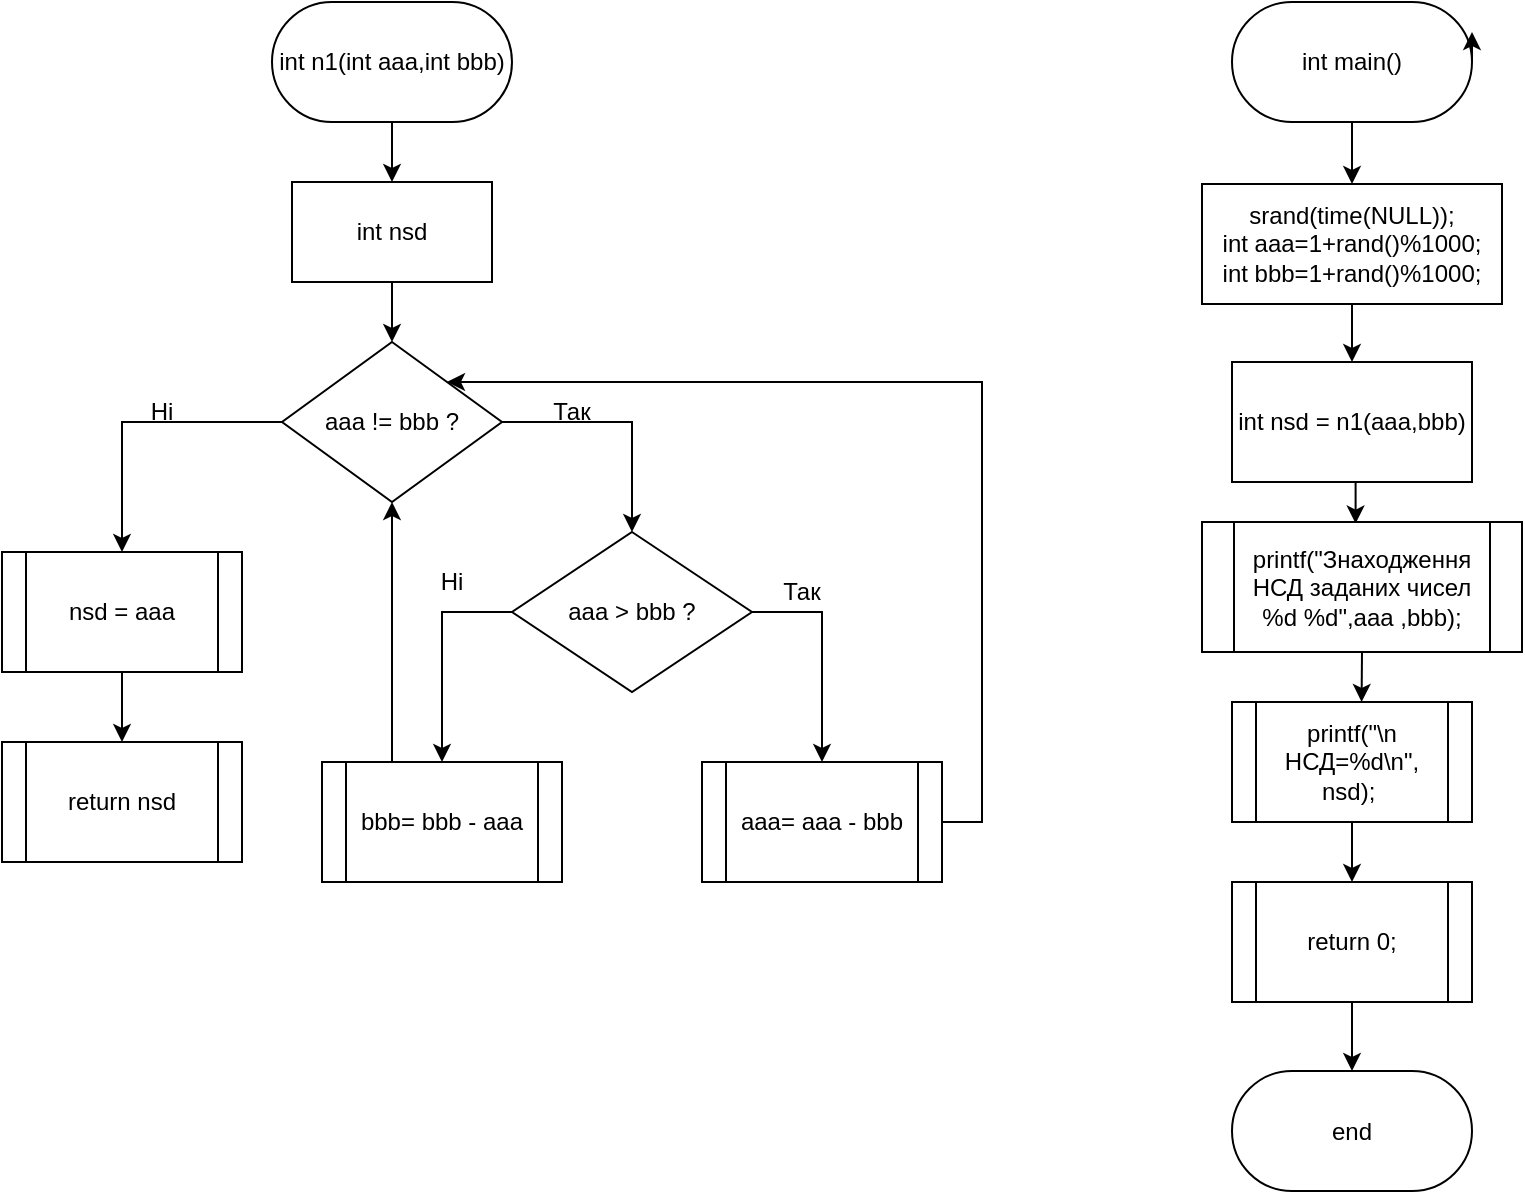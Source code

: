 <mxfile version="20.6.0" type="device"><diagram id="C5RBs43oDa-KdzZeNtuy" name="Page-1"><mxGraphModel dx="1029" dy="551" grid="1" gridSize="10" guides="1" tooltips="1" connect="1" arrows="1" fold="1" page="1" pageScale="1" pageWidth="827" pageHeight="1169" math="0" shadow="0"><root><mxCell id="WIyWlLk6GJQsqaUBKTNV-0"/><mxCell id="WIyWlLk6GJQsqaUBKTNV-1" parent="WIyWlLk6GJQsqaUBKTNV-0"/><mxCell id="TmQkuuh6DjhPKArU-CyP-12" style="edgeStyle=orthogonalEdgeStyle;rounded=0;orthogonalLoop=1;jettySize=auto;html=1;exitX=0.5;exitY=1;exitDx=0;exitDy=0;entryX=0.5;entryY=0;entryDx=0;entryDy=0;" edge="1" parent="WIyWlLk6GJQsqaUBKTNV-1" source="TmQkuuh6DjhPKArU-CyP-1" target="TmQkuuh6DjhPKArU-CyP-2"><mxGeometry relative="1" as="geometry"/></mxCell><mxCell id="TmQkuuh6DjhPKArU-CyP-1" value="int n1(int aaa,int bbb)" style="rounded=1;whiteSpace=wrap;html=1;arcSize=50;" vertex="1" parent="WIyWlLk6GJQsqaUBKTNV-1"><mxGeometry x="145" y="20" width="120" height="60" as="geometry"/></mxCell><mxCell id="TmQkuuh6DjhPKArU-CyP-13" style="edgeStyle=orthogonalEdgeStyle;rounded=0;orthogonalLoop=1;jettySize=auto;html=1;exitX=0.5;exitY=1;exitDx=0;exitDy=0;entryX=0.5;entryY=0;entryDx=0;entryDy=0;" edge="1" parent="WIyWlLk6GJQsqaUBKTNV-1" source="TmQkuuh6DjhPKArU-CyP-2" target="TmQkuuh6DjhPKArU-CyP-3"><mxGeometry relative="1" as="geometry"/></mxCell><mxCell id="TmQkuuh6DjhPKArU-CyP-2" value="int nsd" style="rounded=0;whiteSpace=wrap;html=1;" vertex="1" parent="WIyWlLk6GJQsqaUBKTNV-1"><mxGeometry x="155" y="110" width="100" height="50" as="geometry"/></mxCell><mxCell id="TmQkuuh6DjhPKArU-CyP-16" style="edgeStyle=orthogonalEdgeStyle;rounded=0;orthogonalLoop=1;jettySize=auto;html=1;entryX=0.5;entryY=0;entryDx=0;entryDy=0;" edge="1" parent="WIyWlLk6GJQsqaUBKTNV-1" source="TmQkuuh6DjhPKArU-CyP-3" target="TmQkuuh6DjhPKArU-CyP-7"><mxGeometry relative="1" as="geometry"/></mxCell><mxCell id="TmQkuuh6DjhPKArU-CyP-17" style="edgeStyle=orthogonalEdgeStyle;rounded=0;orthogonalLoop=1;jettySize=auto;html=1;entryX=0.5;entryY=0;entryDx=0;entryDy=0;" edge="1" parent="WIyWlLk6GJQsqaUBKTNV-1" source="TmQkuuh6DjhPKArU-CyP-3" target="TmQkuuh6DjhPKArU-CyP-6"><mxGeometry relative="1" as="geometry"/></mxCell><mxCell id="TmQkuuh6DjhPKArU-CyP-3" value="aaa != bbb ?" style="rhombus;whiteSpace=wrap;html=1;" vertex="1" parent="WIyWlLk6GJQsqaUBKTNV-1"><mxGeometry x="150" y="190" width="110" height="80" as="geometry"/></mxCell><mxCell id="TmQkuuh6DjhPKArU-CyP-18" style="edgeStyle=orthogonalEdgeStyle;rounded=0;orthogonalLoop=1;jettySize=auto;html=1;exitX=1;exitY=0.5;exitDx=0;exitDy=0;entryX=0.5;entryY=0;entryDx=0;entryDy=0;" edge="1" parent="WIyWlLk6GJQsqaUBKTNV-1" source="TmQkuuh6DjhPKArU-CyP-6" target="TmQkuuh6DjhPKArU-CyP-11"><mxGeometry relative="1" as="geometry"/></mxCell><mxCell id="TmQkuuh6DjhPKArU-CyP-19" style="edgeStyle=orthogonalEdgeStyle;rounded=0;orthogonalLoop=1;jettySize=auto;html=1;exitX=0;exitY=0.5;exitDx=0;exitDy=0;entryX=0.5;entryY=0;entryDx=0;entryDy=0;" edge="1" parent="WIyWlLk6GJQsqaUBKTNV-1" source="TmQkuuh6DjhPKArU-CyP-6" target="TmQkuuh6DjhPKArU-CyP-10"><mxGeometry relative="1" as="geometry"/></mxCell><mxCell id="TmQkuuh6DjhPKArU-CyP-6" value="aaa &amp;gt; bbb ?" style="rhombus;whiteSpace=wrap;html=1;" vertex="1" parent="WIyWlLk6GJQsqaUBKTNV-1"><mxGeometry x="265" y="285" width="120" height="80" as="geometry"/></mxCell><mxCell id="TmQkuuh6DjhPKArU-CyP-22" style="edgeStyle=orthogonalEdgeStyle;rounded=0;orthogonalLoop=1;jettySize=auto;html=1;exitX=0.5;exitY=1;exitDx=0;exitDy=0;entryX=0.5;entryY=0;entryDx=0;entryDy=0;" edge="1" parent="WIyWlLk6GJQsqaUBKTNV-1" source="TmQkuuh6DjhPKArU-CyP-7" target="TmQkuuh6DjhPKArU-CyP-9"><mxGeometry relative="1" as="geometry"/></mxCell><mxCell id="TmQkuuh6DjhPKArU-CyP-7" value="nsd = aaa" style="shape=process;whiteSpace=wrap;html=1;backgroundOutline=1;" vertex="1" parent="WIyWlLk6GJQsqaUBKTNV-1"><mxGeometry x="10" y="295" width="120" height="60" as="geometry"/></mxCell><mxCell id="TmQkuuh6DjhPKArU-CyP-9" value="return nsd" style="shape=process;whiteSpace=wrap;html=1;backgroundOutline=1;" vertex="1" parent="WIyWlLk6GJQsqaUBKTNV-1"><mxGeometry x="10" y="390" width="120" height="60" as="geometry"/></mxCell><mxCell id="TmQkuuh6DjhPKArU-CyP-24" style="edgeStyle=orthogonalEdgeStyle;rounded=0;orthogonalLoop=1;jettySize=auto;html=1;exitX=0.25;exitY=0;exitDx=0;exitDy=0;entryX=0.5;entryY=1;entryDx=0;entryDy=0;" edge="1" parent="WIyWlLk6GJQsqaUBKTNV-1" source="TmQkuuh6DjhPKArU-CyP-10" target="TmQkuuh6DjhPKArU-CyP-3"><mxGeometry relative="1" as="geometry"><Array as="points"><mxPoint x="205" y="400"/></Array></mxGeometry></mxCell><mxCell id="TmQkuuh6DjhPKArU-CyP-10" value="bbb= bbb - aaa" style="shape=process;whiteSpace=wrap;html=1;backgroundOutline=1;" vertex="1" parent="WIyWlLk6GJQsqaUBKTNV-1"><mxGeometry x="170" y="400" width="120" height="60" as="geometry"/></mxCell><mxCell id="TmQkuuh6DjhPKArU-CyP-25" style="edgeStyle=orthogonalEdgeStyle;rounded=0;orthogonalLoop=1;jettySize=auto;html=1;exitX=1;exitY=0.5;exitDx=0;exitDy=0;entryX=1;entryY=0;entryDx=0;entryDy=0;" edge="1" parent="WIyWlLk6GJQsqaUBKTNV-1" source="TmQkuuh6DjhPKArU-CyP-11" target="TmQkuuh6DjhPKArU-CyP-3"><mxGeometry relative="1" as="geometry"><Array as="points"><mxPoint x="500" y="430"/><mxPoint x="500" y="210"/></Array></mxGeometry></mxCell><mxCell id="TmQkuuh6DjhPKArU-CyP-11" value="aaa= aaa - bbb" style="shape=process;whiteSpace=wrap;html=1;backgroundOutline=1;" vertex="1" parent="WIyWlLk6GJQsqaUBKTNV-1"><mxGeometry x="360" y="400" width="120" height="60" as="geometry"/></mxCell><mxCell id="TmQkuuh6DjhPKArU-CyP-26" value="Ні" style="text;html=1;strokeColor=none;fillColor=none;align=center;verticalAlign=middle;whiteSpace=wrap;rounded=0;" vertex="1" parent="WIyWlLk6GJQsqaUBKTNV-1"><mxGeometry x="60" y="210" width="60" height="30" as="geometry"/></mxCell><mxCell id="TmQkuuh6DjhPKArU-CyP-27" value="Так" style="text;html=1;strokeColor=none;fillColor=none;align=center;verticalAlign=middle;whiteSpace=wrap;rounded=0;" vertex="1" parent="WIyWlLk6GJQsqaUBKTNV-1"><mxGeometry x="265" y="210" width="60" height="30" as="geometry"/></mxCell><mxCell id="TmQkuuh6DjhPKArU-CyP-29" value="Ні" style="text;html=1;strokeColor=none;fillColor=none;align=center;verticalAlign=middle;whiteSpace=wrap;rounded=0;" vertex="1" parent="WIyWlLk6GJQsqaUBKTNV-1"><mxGeometry x="205" y="295" width="60" height="30" as="geometry"/></mxCell><mxCell id="TmQkuuh6DjhPKArU-CyP-31" value="Так" style="text;html=1;strokeColor=none;fillColor=none;align=center;verticalAlign=middle;whiteSpace=wrap;rounded=0;" vertex="1" parent="WIyWlLk6GJQsqaUBKTNV-1"><mxGeometry x="380" y="300" width="60" height="30" as="geometry"/></mxCell><mxCell id="TmQkuuh6DjhPKArU-CyP-40" style="edgeStyle=orthogonalEdgeStyle;rounded=0;orthogonalLoop=1;jettySize=auto;html=1;exitX=0.5;exitY=1;exitDx=0;exitDy=0;entryX=0.5;entryY=0;entryDx=0;entryDy=0;" edge="1" parent="WIyWlLk6GJQsqaUBKTNV-1" source="TmQkuuh6DjhPKArU-CyP-32" target="TmQkuuh6DjhPKArU-CyP-33"><mxGeometry relative="1" as="geometry"/></mxCell><mxCell id="TmQkuuh6DjhPKArU-CyP-32" value="int main()" style="rounded=1;whiteSpace=wrap;html=1;arcSize=50;" vertex="1" parent="WIyWlLk6GJQsqaUBKTNV-1"><mxGeometry x="625" y="20" width="120" height="60" as="geometry"/></mxCell><mxCell id="TmQkuuh6DjhPKArU-CyP-41" style="edgeStyle=orthogonalEdgeStyle;rounded=0;orthogonalLoop=1;jettySize=auto;html=1;exitX=0.5;exitY=1;exitDx=0;exitDy=0;entryX=0.5;entryY=0;entryDx=0;entryDy=0;" edge="1" parent="WIyWlLk6GJQsqaUBKTNV-1" source="TmQkuuh6DjhPKArU-CyP-33" target="TmQkuuh6DjhPKArU-CyP-34"><mxGeometry relative="1" as="geometry"/></mxCell><mxCell id="TmQkuuh6DjhPKArU-CyP-33" value="srand(time(NULL));&lt;br&gt;int aaa=1+rand()%1000;&lt;br&gt;int bbb=1+rand()%1000;" style="rounded=0;whiteSpace=wrap;html=1;" vertex="1" parent="WIyWlLk6GJQsqaUBKTNV-1"><mxGeometry x="610" y="111" width="150" height="60" as="geometry"/></mxCell><mxCell id="TmQkuuh6DjhPKArU-CyP-44" style="edgeStyle=orthogonalEdgeStyle;rounded=0;orthogonalLoop=1;jettySize=auto;html=1;exitX=0.5;exitY=1;exitDx=0;exitDy=0;entryX=0.48;entryY=0.012;entryDx=0;entryDy=0;entryPerimeter=0;" edge="1" parent="WIyWlLk6GJQsqaUBKTNV-1" source="TmQkuuh6DjhPKArU-CyP-34" target="TmQkuuh6DjhPKArU-CyP-36"><mxGeometry relative="1" as="geometry"/></mxCell><mxCell id="TmQkuuh6DjhPKArU-CyP-34" value="int nsd = n1(aaa,bbb)" style="rounded=0;whiteSpace=wrap;html=1;" vertex="1" parent="WIyWlLk6GJQsqaUBKTNV-1"><mxGeometry x="625" y="200" width="120" height="60" as="geometry"/></mxCell><mxCell id="TmQkuuh6DjhPKArU-CyP-35" style="edgeStyle=orthogonalEdgeStyle;rounded=0;orthogonalLoop=1;jettySize=auto;html=1;exitX=1;exitY=0.5;exitDx=0;exitDy=0;entryX=1;entryY=0.25;entryDx=0;entryDy=0;" edge="1" parent="WIyWlLk6GJQsqaUBKTNV-1" source="TmQkuuh6DjhPKArU-CyP-32" target="TmQkuuh6DjhPKArU-CyP-32"><mxGeometry relative="1" as="geometry"/></mxCell><mxCell id="TmQkuuh6DjhPKArU-CyP-46" style="edgeStyle=orthogonalEdgeStyle;rounded=0;orthogonalLoop=1;jettySize=auto;html=1;exitX=0.5;exitY=1;exitDx=0;exitDy=0;entryX=0.54;entryY=0;entryDx=0;entryDy=0;entryPerimeter=0;" edge="1" parent="WIyWlLk6GJQsqaUBKTNV-1" source="TmQkuuh6DjhPKArU-CyP-36" target="TmQkuuh6DjhPKArU-CyP-37"><mxGeometry relative="1" as="geometry"/></mxCell><mxCell id="TmQkuuh6DjhPKArU-CyP-36" value="printf(&quot;Знаходження НСД заданих чисел %d %d&quot;,aaa ,bbb);" style="shape=process;whiteSpace=wrap;html=1;backgroundOutline=1;" vertex="1" parent="WIyWlLk6GJQsqaUBKTNV-1"><mxGeometry x="610" y="280" width="160" height="65" as="geometry"/></mxCell><mxCell id="TmQkuuh6DjhPKArU-CyP-47" style="edgeStyle=orthogonalEdgeStyle;rounded=0;orthogonalLoop=1;jettySize=auto;html=1;exitX=0.5;exitY=1;exitDx=0;exitDy=0;entryX=0.5;entryY=0;entryDx=0;entryDy=0;" edge="1" parent="WIyWlLk6GJQsqaUBKTNV-1" source="TmQkuuh6DjhPKArU-CyP-37" target="TmQkuuh6DjhPKArU-CyP-38"><mxGeometry relative="1" as="geometry"/></mxCell><mxCell id="TmQkuuh6DjhPKArU-CyP-37" value="printf(&quot;\n НСД=%d\n&quot;, nsd);&amp;nbsp;" style="shape=process;whiteSpace=wrap;html=1;backgroundOutline=1;" vertex="1" parent="WIyWlLk6GJQsqaUBKTNV-1"><mxGeometry x="625" y="370" width="120" height="60" as="geometry"/></mxCell><mxCell id="TmQkuuh6DjhPKArU-CyP-49" style="edgeStyle=orthogonalEdgeStyle;rounded=0;orthogonalLoop=1;jettySize=auto;html=1;exitX=0.5;exitY=1;exitDx=0;exitDy=0;" edge="1" parent="WIyWlLk6GJQsqaUBKTNV-1" source="TmQkuuh6DjhPKArU-CyP-38"><mxGeometry relative="1" as="geometry"><mxPoint x="685" y="520" as="targetPoint"/></mxGeometry></mxCell><mxCell id="TmQkuuh6DjhPKArU-CyP-50" style="edgeStyle=orthogonalEdgeStyle;rounded=0;orthogonalLoop=1;jettySize=auto;html=1;exitX=0.5;exitY=1;exitDx=0;exitDy=0;entryX=0.5;entryY=0;entryDx=0;entryDy=0;" edge="1" parent="WIyWlLk6GJQsqaUBKTNV-1" source="TmQkuuh6DjhPKArU-CyP-38" target="TmQkuuh6DjhPKArU-CyP-39"><mxGeometry relative="1" as="geometry"/></mxCell><mxCell id="TmQkuuh6DjhPKArU-CyP-38" value="return 0;" style="shape=process;whiteSpace=wrap;html=1;backgroundOutline=1;" vertex="1" parent="WIyWlLk6GJQsqaUBKTNV-1"><mxGeometry x="625" y="460" width="120" height="60" as="geometry"/></mxCell><mxCell id="TmQkuuh6DjhPKArU-CyP-39" value="end" style="rounded=1;whiteSpace=wrap;html=1;arcSize=50;" vertex="1" parent="WIyWlLk6GJQsqaUBKTNV-1"><mxGeometry x="625" y="554.5" width="120" height="60" as="geometry"/></mxCell></root></mxGraphModel></diagram></mxfile>